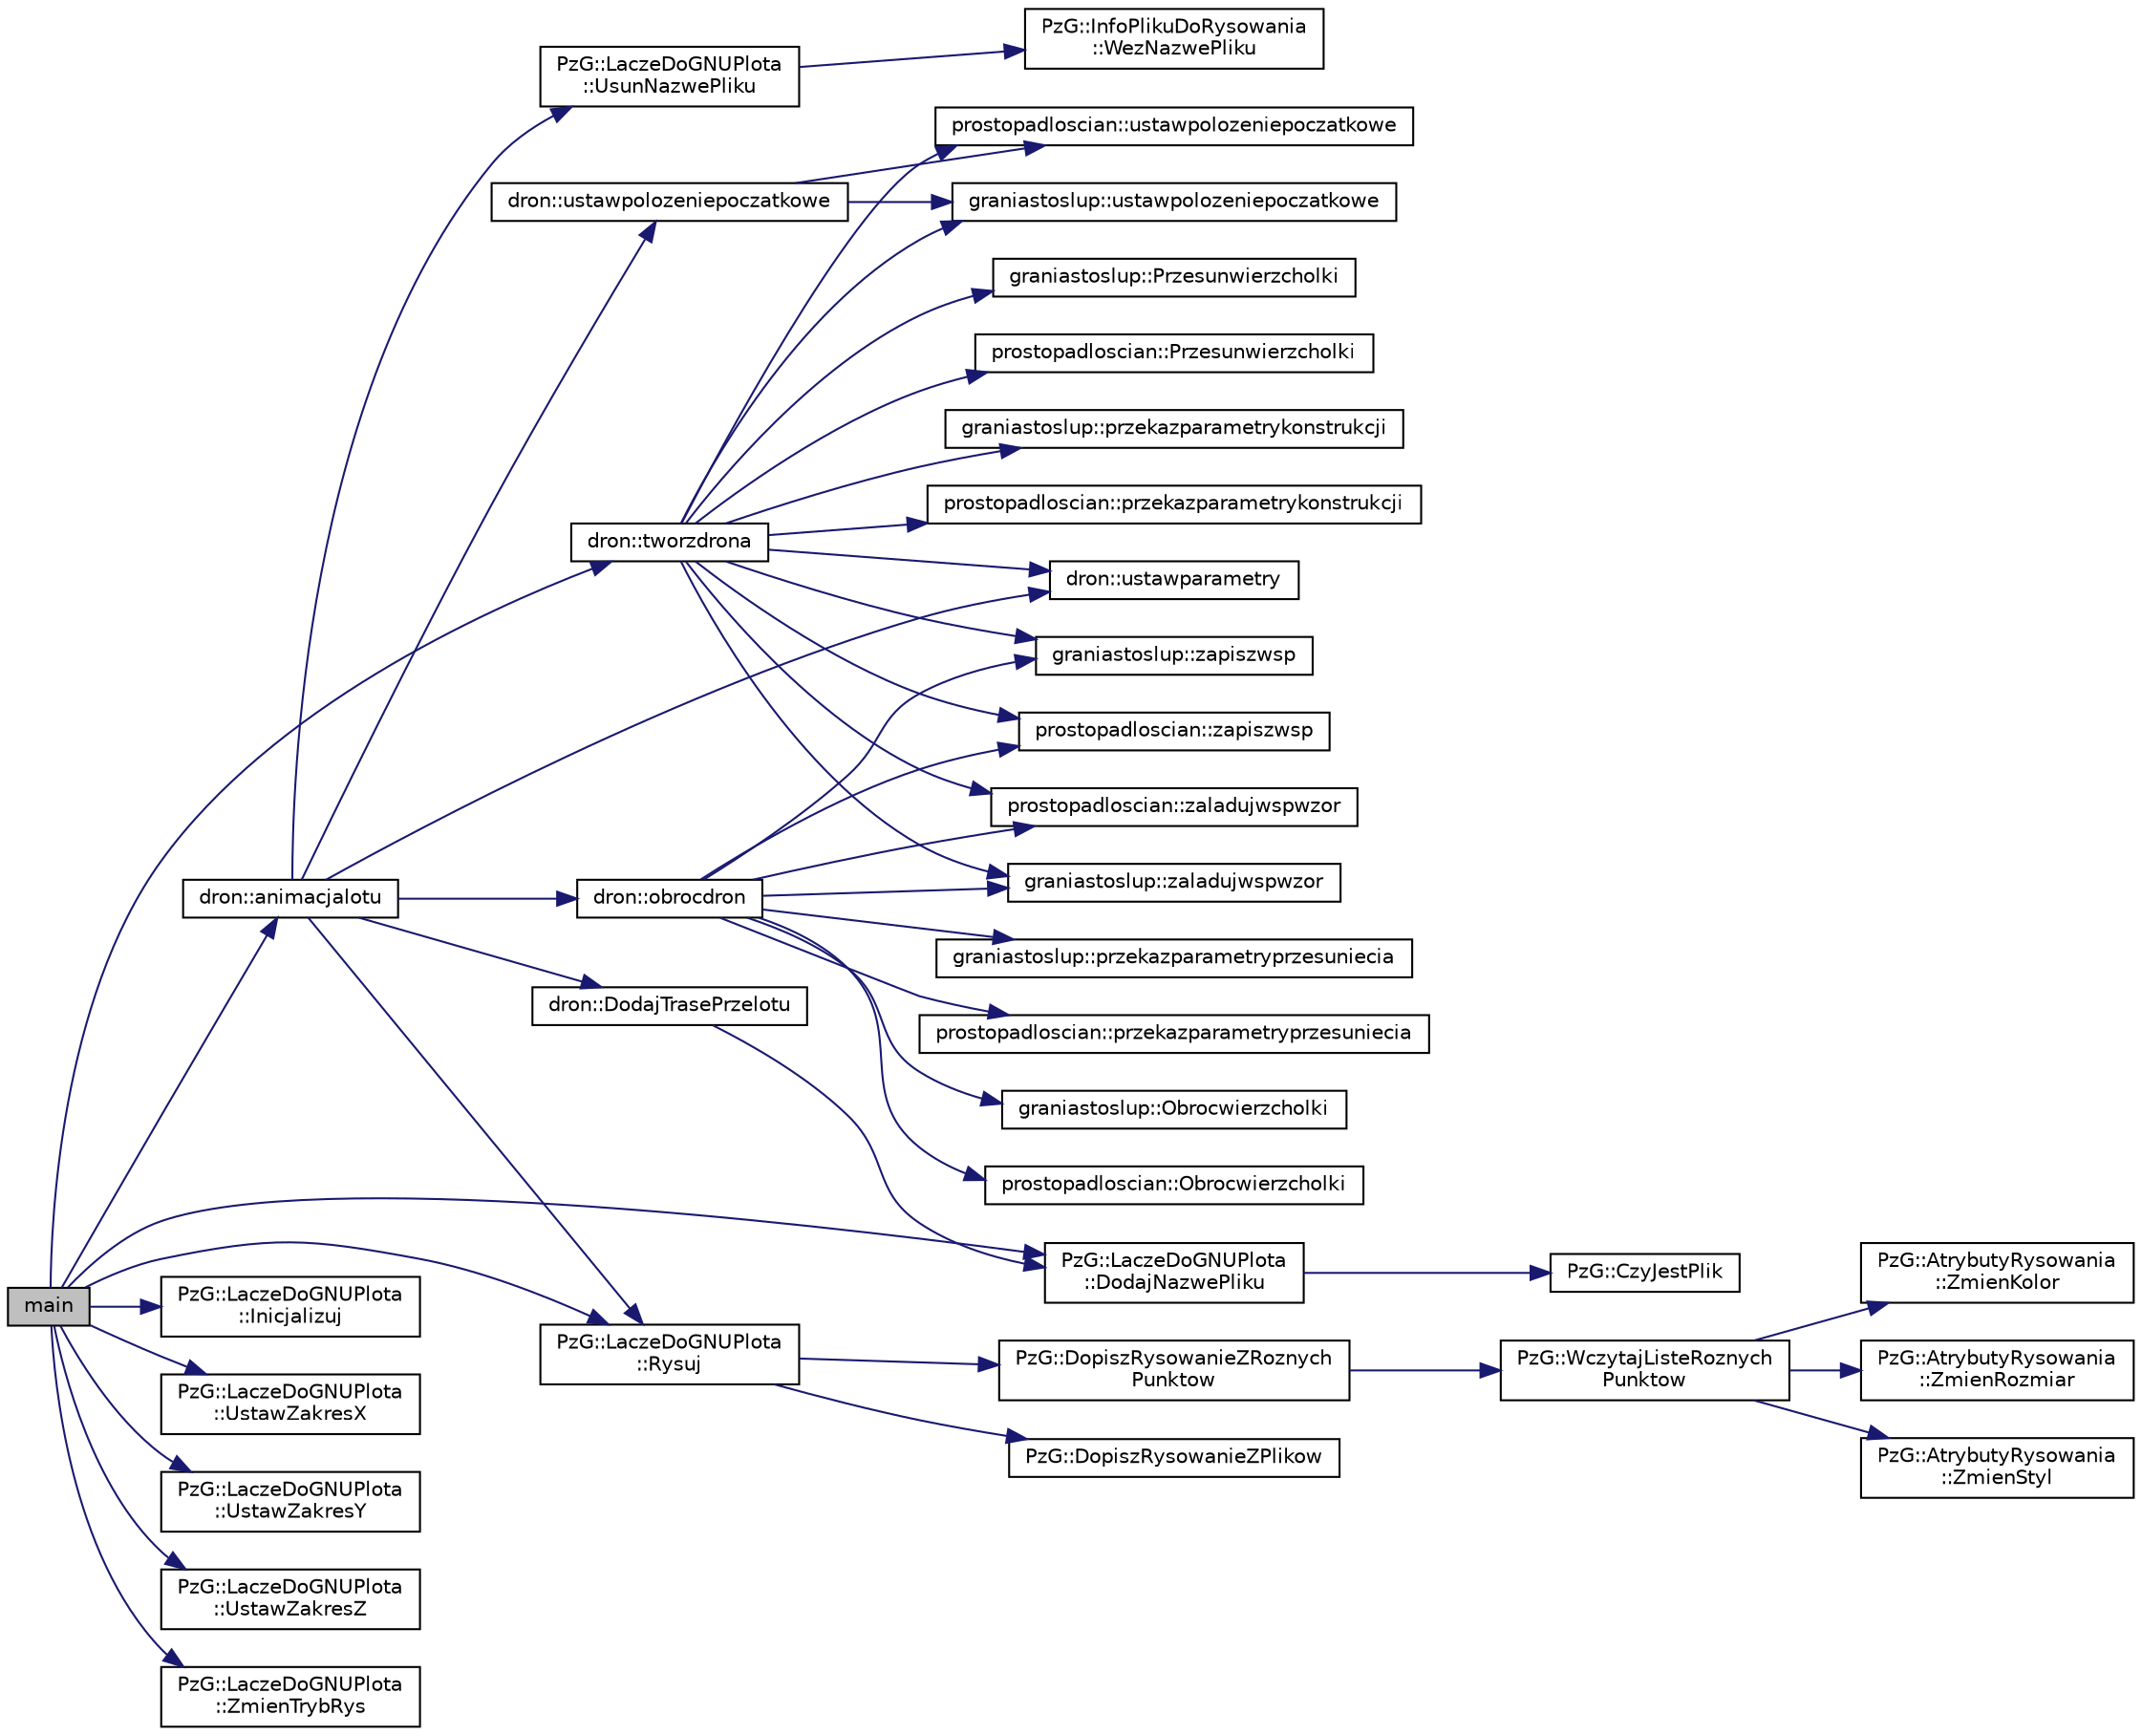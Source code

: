 digraph "main"
{
 // LATEX_PDF_SIZE
  edge [fontname="Helvetica",fontsize="10",labelfontname="Helvetica",labelfontsize="10"];
  node [fontname="Helvetica",fontsize="10",shape=record];
  rankdir="LR";
  Node1 [label="main",height=0.2,width=0.4,color="black", fillcolor="grey75", style="filled", fontcolor="black",tooltip=" "];
  Node1 -> Node2 [color="midnightblue",fontsize="10",style="solid",fontname="Helvetica"];
  Node2 [label="dron::animacjalotu",height=0.2,width=0.4,color="black", fillcolor="white", style="filled",URL="$classdron.html#a4fe83415726ebc798e1ac6b37341ec70",tooltip="Metoda klasy dron. | | animuje przelot drona dla gnuplota |."];
  Node2 -> Node3 [color="midnightblue",fontsize="10",style="solid",fontname="Helvetica"];
  Node3 [label="dron::DodajTrasePrzelotu",height=0.2,width=0.4,color="black", fillcolor="white", style="filled",URL="$classdron.html#ae7e9f795ee1e150acb524237cf909662",tooltip="Metoda klasy dron. | | atgumenty: | | kat -kat obrotu podawany przez uzytkownika | | dlugosclotu -dlu..."];
  Node3 -> Node4 [color="midnightblue",fontsize="10",style="solid",fontname="Helvetica"];
  Node4 [label="PzG::LaczeDoGNUPlota\l::DodajNazwePliku",height=0.2,width=0.4,color="black", fillcolor="white", style="filled",URL="$class_pz_g_1_1_lacze_do_g_n_u_plota.html#aa815ce8ec16e12fc246cf422e562869e",tooltip="Dodaje nazwę pliku."];
  Node4 -> Node5 [color="midnightblue",fontsize="10",style="solid",fontname="Helvetica"];
  Node5 [label="PzG::CzyJestPlik",height=0.2,width=0.4,color="black", fillcolor="white", style="filled",URL="$namespace_pz_g.html#ae1aad0c681853d7e47da4cdfccefc102",tooltip="Funkcja pomocnicza, sprawdza czy plik o podanej nazwie jest na dysku."];
  Node2 -> Node6 [color="midnightblue",fontsize="10",style="solid",fontname="Helvetica"];
  Node6 [label="dron::obrocdron",height=0.2,width=0.4,color="black", fillcolor="white", style="filled",URL="$classdron.html#aebf10ce4ba25127733c1cafee667c247",tooltip="Metoda klasy dron. | | przesuwa i obraca drona do nowych wspolrzednych drona |."];
  Node6 -> Node7 [color="midnightblue",fontsize="10",style="solid",fontname="Helvetica"];
  Node7 [label="graniastoslup::Obrocwierzcholki",height=0.2,width=0.4,color="black", fillcolor="white", style="filled",URL="$classgraniastoslup.html#a0a15b9534445844744af98090736c215",tooltip="Metoda klasy graniastoslup. | | Argumenty: brak | | | oblicza wspolrzedne wierzcholkow graniastoslupa..."];
  Node6 -> Node8 [color="midnightblue",fontsize="10",style="solid",fontname="Helvetica"];
  Node8 [label="prostopadloscian::Obrocwierzcholki",height=0.2,width=0.4,color="black", fillcolor="white", style="filled",URL="$classprostopadloscian.html#a5c80e7641c9c23fc34ce5e4d94b94f8f",tooltip="Metoda klasy prostopadloscian. | | Argumenty: brak | | | oblicza wspolrzedne wierzcholkow prostopadlo..."];
  Node6 -> Node9 [color="midnightblue",fontsize="10",style="solid",fontname="Helvetica"];
  Node9 [label="graniastoslup::przekazparametryprzesuniecia",height=0.2,width=0.4,color="black", fillcolor="white", style="filled",URL="$classgraniastoslup.html#a8f396b7e3ad37585d4a4eb96903155eb",tooltip="Metoda klasy graniastoslup. | | Argumenty:   | polozenie1 aktualne przesuniecie od polozenia poczatko..."];
  Node6 -> Node10 [color="midnightblue",fontsize="10",style="solid",fontname="Helvetica"];
  Node10 [label="prostopadloscian::przekazparametryprzesuniecia",height=0.2,width=0.4,color="black", fillcolor="white", style="filled",URL="$classprostopadloscian.html#a64dbcbe94dccac1e633fa0ecb8ce8519",tooltip="Metoda klasy prostopadloscian. | | Argumenty:   | polozenie1 aktualne przesuniecie od polozenia pocza..."];
  Node6 -> Node11 [color="midnightblue",fontsize="10",style="solid",fontname="Helvetica"];
  Node11 [label="prostopadloscian::zaladujwspwzor",height=0.2,width=0.4,color="black", fillcolor="white", style="filled",URL="$classprostopadloscian.html#a2ff73ea0f6327e42d8dc270d0aeca4c6",tooltip="Metoda klasy prostopadloscian. | | Argumenty: | | Brak argumentow. | | Zwraca: | | tabele wypelnione ..."];
  Node6 -> Node12 [color="midnightblue",fontsize="10",style="solid",fontname="Helvetica"];
  Node12 [label="graniastoslup::zaladujwspwzor",height=0.2,width=0.4,color="black", fillcolor="white", style="filled",URL="$classgraniastoslup.html#ac7adc5dc81767fda1305fb682d689975",tooltip="Metoda klasy graniastoslup. | | Argumenty: | | Brak argumentow. | | Zwraca: | | Macierz wypelnione wa..."];
  Node6 -> Node13 [color="midnightblue",fontsize="10",style="solid",fontname="Helvetica"];
  Node13 [label="graniastoslup::zapiszwsp",height=0.2,width=0.4,color="black", fillcolor="white", style="filled",URL="$classgraniastoslup.html#aa82f5df4772ddc60865c16bebb6ab27f",tooltip="Metoda klasy graniastoslup. | | Argumenty: | | nazwaplikuzapisu-nazwa pliku do ktorej zostana zapisan..."];
  Node6 -> Node14 [color="midnightblue",fontsize="10",style="solid",fontname="Helvetica"];
  Node14 [label="prostopadloscian::zapiszwsp",height=0.2,width=0.4,color="black", fillcolor="white", style="filled",URL="$classprostopadloscian.html#a9b0575cdcfc7129fe198d0989a70c38f",tooltip="Metoda klasy prostopadloscian. | | Argumenty: | | nazwaplikuzapisu-nazwa pliku do ktorej zostana zapi..."];
  Node2 -> Node15 [color="midnightblue",fontsize="10",style="solid",fontname="Helvetica"];
  Node15 [label="PzG::LaczeDoGNUPlota\l::Rysuj",height=0.2,width=0.4,color="black", fillcolor="white", style="filled",URL="$class_pz_g_1_1_lacze_do_g_n_u_plota.html#a065f5b8402737cc62b0ad4f66d028335",tooltip="Generuje polecenie rysowania i przesyła je do gnuplota."];
  Node15 -> Node16 [color="midnightblue",fontsize="10",style="solid",fontname="Helvetica"];
  Node16 [label="PzG::DopiszRysowanieZPlikow",height=0.2,width=0.4,color="black", fillcolor="white", style="filled",URL="$namespace_pz_g.html#aa010184f31b26bb561b42f22438b821e",tooltip="Funkcja pomocnicza, dopisuje do polecenia wpisy związane z rysowaniem z pliku."];
  Node15 -> Node17 [color="midnightblue",fontsize="10",style="solid",fontname="Helvetica"];
  Node17 [label="PzG::DopiszRysowanieZRoznych\lPunktow",height=0.2,width=0.4,color="black", fillcolor="white", style="filled",URL="$namespace_pz_g.html#a7227cb39c785b1c746b6bb5515c0b781",tooltip="Dodaje do listy rysowanych punktów, punkty o różnych rozmiarach."];
  Node17 -> Node18 [color="midnightblue",fontsize="10",style="solid",fontname="Helvetica"];
  Node18 [label="PzG::WczytajListeRoznych\lPunktow",height=0.2,width=0.4,color="black", fillcolor="white", style="filled",URL="$namespace_pz_g.html#a169c311f0e0b6ffadcd44e91e749f72d",tooltip="Wczytuje z pliku listę punktów."];
  Node18 -> Node19 [color="midnightblue",fontsize="10",style="solid",fontname="Helvetica"];
  Node19 [label="PzG::AtrybutyRysowania\l::ZmienKolor",height=0.2,width=0.4,color="black", fillcolor="white", style="filled",URL="$class_pz_g_1_1_atrybuty_rysowania.html#ab068535b4d2f755c394557d1da72a4eb",tooltip="Zmienia kolor rysowania."];
  Node18 -> Node20 [color="midnightblue",fontsize="10",style="solid",fontname="Helvetica"];
  Node20 [label="PzG::AtrybutyRysowania\l::ZmienRozmiar",height=0.2,width=0.4,color="black", fillcolor="white", style="filled",URL="$class_pz_g_1_1_atrybuty_rysowania.html#af4b140eb03bc10b6fd816fad63f8372e",tooltip="Zmienia rozmiar rysowania."];
  Node18 -> Node21 [color="midnightblue",fontsize="10",style="solid",fontname="Helvetica"];
  Node21 [label="PzG::AtrybutyRysowania\l::ZmienStyl",height=0.2,width=0.4,color="black", fillcolor="white", style="filled",URL="$class_pz_g_1_1_atrybuty_rysowania.html#a2ac97706124b14072715ecf3f07e82b4",tooltip="Zmienia styl rysowania."];
  Node2 -> Node22 [color="midnightblue",fontsize="10",style="solid",fontname="Helvetica"];
  Node22 [label="dron::ustawparametry",height=0.2,width=0.4,color="black", fillcolor="white", style="filled",URL="$classdron.html#abf9d1bac7c5c7efc279bc4f526d42c2c",tooltip="Metoda klasy dron. | | Argumenty: | | polozenie2-aktualne przesuniecie | | kat aktualny kat | | przek..."];
  Node2 -> Node23 [color="midnightblue",fontsize="10",style="solid",fontname="Helvetica"];
  Node23 [label="dron::ustawpolozeniepoczatkowe",height=0.2,width=0.4,color="black", fillcolor="white", style="filled",URL="$classdron.html#a746f17ce078da9eb88560a29f2aa81a1",tooltip="Metoda klasy dron. | | Argumenty: | | polozeniepoczatkowe1-ustawaia polozenie poczatkowe | | przekazu..."];
  Node23 -> Node24 [color="midnightblue",fontsize="10",style="solid",fontname="Helvetica"];
  Node24 [label="prostopadloscian::ustawpolozeniepoczatkowe",height=0.2,width=0.4,color="black", fillcolor="white", style="filled",URL="$classprostopadloscian.html#a502ebfc48e00e2b59df35c554dc5f310",tooltip="Metoda klasy prostopadloscian. | | Argumenty:   | polozeniepoczatkowe aktualne polozenie poczatkowe |..."];
  Node23 -> Node25 [color="midnightblue",fontsize="10",style="solid",fontname="Helvetica"];
  Node25 [label="graniastoslup::ustawpolozeniepoczatkowe",height=0.2,width=0.4,color="black", fillcolor="white", style="filled",URL="$classgraniastoslup.html#a0473898f23711cce194c07b9983bff48",tooltip="Metoda klasy graniastoslup. | | Argumenty:   | polozeniepoczatkowe aktualne polozenie poczatkowe | | ..."];
  Node2 -> Node26 [color="midnightblue",fontsize="10",style="solid",fontname="Helvetica"];
  Node26 [label="PzG::LaczeDoGNUPlota\l::UsunNazwePliku",height=0.2,width=0.4,color="black", fillcolor="white", style="filled",URL="$class_pz_g_1_1_lacze_do_g_n_u_plota.html#a7fa4e775e1aee74869fae174c567c2a6",tooltip="Usuwa z listy nazw plików z danymi do rysowania usuwa wybraną nazwę."];
  Node26 -> Node27 [color="midnightblue",fontsize="10",style="solid",fontname="Helvetica"];
  Node27 [label="PzG::InfoPlikuDoRysowania\l::WezNazwePliku",height=0.2,width=0.4,color="black", fillcolor="white", style="filled",URL="$class_pz_g_1_1_info_pliku_do_rysowania.html#a714aaa4c8e7bbd167ccbb1e797ca158c",tooltip="Udostępia nazwę pliku do rysowania."];
  Node1 -> Node4 [color="midnightblue",fontsize="10",style="solid",fontname="Helvetica"];
  Node1 -> Node28 [color="midnightblue",fontsize="10",style="solid",fontname="Helvetica"];
  Node28 [label="PzG::LaczeDoGNUPlota\l::Inicjalizuj",height=0.2,width=0.4,color="black", fillcolor="white", style="filled",URL="$class_pz_g_1_1_lacze_do_g_n_u_plota.html#a200ce6bdb980c314a9eafe49e8f2dd5e",tooltip="Inicjalizuje połączenie z programem gnuplot."];
  Node1 -> Node15 [color="midnightblue",fontsize="10",style="solid",fontname="Helvetica"];
  Node1 -> Node29 [color="midnightblue",fontsize="10",style="solid",fontname="Helvetica"];
  Node29 [label="dron::tworzdrona",height=0.2,width=0.4,color="black", fillcolor="white", style="filled",URL="$classdron.html#a757144c8ddd8fe952d46ae85404860dd",tooltip="Metoda klasy dron. | | Argumenty: | | nr-numer drona | | tworzy drona w oparciu o jego numer nr i wbu..."];
  Node29 -> Node30 [color="midnightblue",fontsize="10",style="solid",fontname="Helvetica"];
  Node30 [label="graniastoslup::przekazparametrykonstrukcji",height=0.2,width=0.4,color="black", fillcolor="white", style="filled",URL="$classgraniastoslup.html#a8799915f88de8c647352b5b62ca2d184",tooltip="Metoda klasy graniastoslup. | | Argumenty: przesunieciewzgkorpusu-przesuniecie rotora wzg korpusu | |..."];
  Node29 -> Node31 [color="midnightblue",fontsize="10",style="solid",fontname="Helvetica"];
  Node31 [label="prostopadloscian::przekazparametrykonstrukcji",height=0.2,width=0.4,color="black", fillcolor="white", style="filled",URL="$classprostopadloscian.html#a35328613925de14f9ddbcb9067403959",tooltip="Metoda klasy prostopadloscian. | | Argumenty: przesunieciewzgkorpusu-przesuniecie rotora wzg korpusu ..."];
  Node29 -> Node32 [color="midnightblue",fontsize="10",style="solid",fontname="Helvetica"];
  Node32 [label="graniastoslup::Przesunwierzcholki",height=0.2,width=0.4,color="black", fillcolor="white", style="filled",URL="$classgraniastoslup.html#ab51a853d7dc2df94a07eea6751c32b00",tooltip="Metoda klasy graniastoslup. | | Argumenty: brak | | | oblicza wspolrzedne wierzcholkow graniastoslupa..."];
  Node29 -> Node33 [color="midnightblue",fontsize="10",style="solid",fontname="Helvetica"];
  Node33 [label="prostopadloscian::Przesunwierzcholki",height=0.2,width=0.4,color="black", fillcolor="white", style="filled",URL="$classprostopadloscian.html#a39c484125ad77b9b5eec74f762f759ed",tooltip="Metoda klasy prostopadloscian. | | Argumenty: brak | | | oblicza wspolrzedne wierzcholkow prostopadlo..."];
  Node29 -> Node22 [color="midnightblue",fontsize="10",style="solid",fontname="Helvetica"];
  Node29 -> Node24 [color="midnightblue",fontsize="10",style="solid",fontname="Helvetica"];
  Node29 -> Node25 [color="midnightblue",fontsize="10",style="solid",fontname="Helvetica"];
  Node29 -> Node11 [color="midnightblue",fontsize="10",style="solid",fontname="Helvetica"];
  Node29 -> Node12 [color="midnightblue",fontsize="10",style="solid",fontname="Helvetica"];
  Node29 -> Node13 [color="midnightblue",fontsize="10",style="solid",fontname="Helvetica"];
  Node29 -> Node14 [color="midnightblue",fontsize="10",style="solid",fontname="Helvetica"];
  Node1 -> Node34 [color="midnightblue",fontsize="10",style="solid",fontname="Helvetica"];
  Node34 [label="PzG::LaczeDoGNUPlota\l::UstawZakresX",height=0.2,width=0.4,color="black", fillcolor="white", style="filled",URL="$class_pz_g_1_1_lacze_do_g_n_u_plota.html#a9c91987dfc869d6fcea96205c581daef",tooltip="Ustawia zakres osi OX."];
  Node1 -> Node35 [color="midnightblue",fontsize="10",style="solid",fontname="Helvetica"];
  Node35 [label="PzG::LaczeDoGNUPlota\l::UstawZakresY",height=0.2,width=0.4,color="black", fillcolor="white", style="filled",URL="$class_pz_g_1_1_lacze_do_g_n_u_plota.html#a54c6e9cf9ab2eae479451fd953c2717c",tooltip="Ustawia zakres osi OY."];
  Node1 -> Node36 [color="midnightblue",fontsize="10",style="solid",fontname="Helvetica"];
  Node36 [label="PzG::LaczeDoGNUPlota\l::UstawZakresZ",height=0.2,width=0.4,color="black", fillcolor="white", style="filled",URL="$class_pz_g_1_1_lacze_do_g_n_u_plota.html#a1dbbb2b86fb13b8632e6bad9df2a82e3",tooltip="Ustawia zakres osi OZ."];
  Node1 -> Node37 [color="midnightblue",fontsize="10",style="solid",fontname="Helvetica"];
  Node37 [label="PzG::LaczeDoGNUPlota\l::ZmienTrybRys",height=0.2,width=0.4,color="black", fillcolor="white", style="filled",URL="$class_pz_g_1_1_lacze_do_g_n_u_plota.html#ae92c65357bf682478cc68f77885b61d8",tooltip="Zmienia tryb rysowania."];
}
